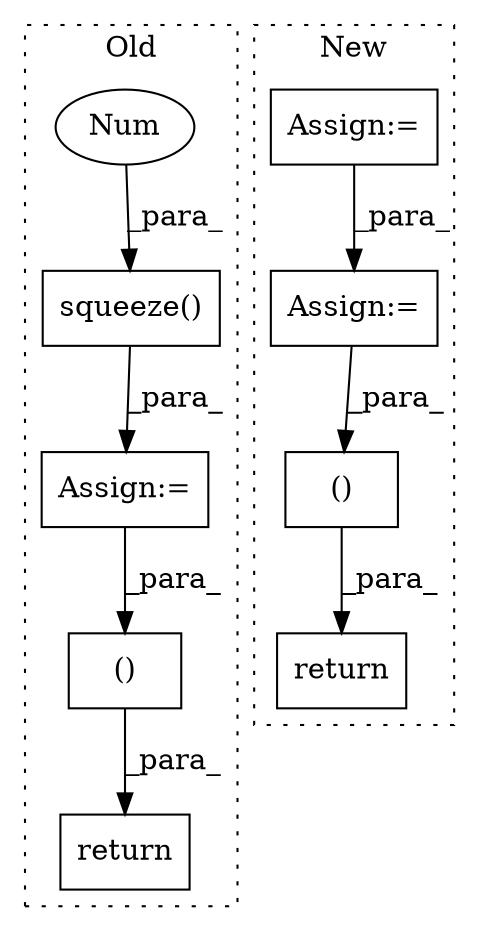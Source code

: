 digraph G {
subgraph cluster0 {
1 [label="squeeze()" a="75" s="2551,2572" l="20,1" shape="box"];
3 [label="Num" a="76" s="2571" l="1" shape="ellipse"];
4 [label="Assign:=" a="68" s="2548" l="3" shape="box"];
6 [label="return" a="93" s="2923" l="7" shape="box"];
7 [label="()" a="54" s="2941" l="24" shape="box"];
label = "Old";
style="dotted";
}
subgraph cluster1 {
2 [label="()" a="54" s="3020" l="20" shape="box"];
5 [label="return" a="93" s="3003" l="7" shape="box"];
8 [label="Assign:=" a="68" s="2973" l="3" shape="box"];
9 [label="Assign:=" a="68" s="2653" l="3" shape="box"];
label = "New";
style="dotted";
}
1 -> 4 [label="_para_"];
2 -> 5 [label="_para_"];
3 -> 1 [label="_para_"];
4 -> 7 [label="_para_"];
7 -> 6 [label="_para_"];
8 -> 2 [label="_para_"];
9 -> 8 [label="_para_"];
}
